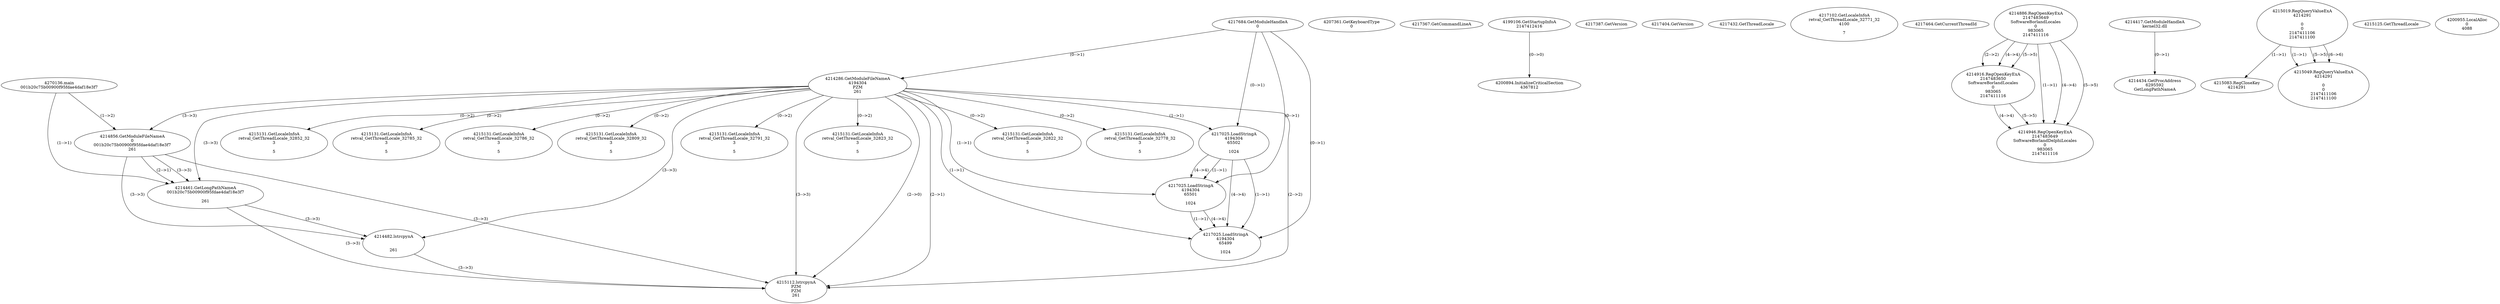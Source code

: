 // Global SCDG with merge call
digraph {
	0 [label="4270136.main
001b20c75b00900f95fdae4daf18e3f7"]
	1 [label="4217684.GetModuleHandleA
0"]
	2 [label="4207361.GetKeyboardType
0"]
	3 [label="4217367.GetCommandLineA
"]
	4 [label="4199106.GetStartupInfoA
2147412416"]
	5 [label="4217387.GetVersion
"]
	6 [label="4217404.GetVersion
"]
	7 [label="4217432.GetThreadLocale
"]
	8 [label="4217102.GetLocaleInfoA
retval_GetThreadLocale_32771_32
4100

7"]
	9 [label="4217464.GetCurrentThreadId
"]
	10 [label="4214286.GetModuleFileNameA
4194304
PZM
261"]
	1 -> 10 [label="(0-->1)"]
	11 [label="4214856.GetModuleFileNameA
0
001b20c75b00900f95fdae4daf18e3f7
261"]
	0 -> 11 [label="(1-->2)"]
	10 -> 11 [label="(3-->3)"]
	12 [label="4214886.RegOpenKeyExA
2147483649
Software\Borland\Locales
0
983065
2147411116"]
	13 [label="4214417.GetModuleHandleA
kernel32.dll"]
	14 [label="4214434.GetProcAddress
6295592
GetLongPathNameA"]
	13 -> 14 [label="(0-->1)"]
	15 [label="4214461.GetLongPathNameA
001b20c75b00900f95fdae4daf18e3f7

261"]
	0 -> 15 [label="(1-->1)"]
	11 -> 15 [label="(2-->1)"]
	10 -> 15 [label="(3-->3)"]
	11 -> 15 [label="(3-->3)"]
	16 [label="4214482.lstrcpynA


261"]
	10 -> 16 [label="(3-->3)"]
	11 -> 16 [label="(3-->3)"]
	15 -> 16 [label="(3-->3)"]
	17 [label="4215019.RegQueryValueExA
4214291

0
0
2147411106
2147411100"]
	18 [label="4215083.RegCloseKey
4214291"]
	17 -> 18 [label="(1-->1)"]
	19 [label="4215112.lstrcpynA
PZM
PZM
261"]
	10 -> 19 [label="(2-->1)"]
	10 -> 19 [label="(2-->2)"]
	10 -> 19 [label="(3-->3)"]
	11 -> 19 [label="(3-->3)"]
	15 -> 19 [label="(3-->3)"]
	16 -> 19 [label="(3-->3)"]
	10 -> 19 [label="(2-->0)"]
	20 [label="4215125.GetThreadLocale
"]
	21 [label="4215131.GetLocaleInfoA
retval_GetThreadLocale_32822_32
3

5"]
	10 -> 21 [label="(0-->2)"]
	22 [label="4217025.LoadStringA
4194304
65502

1024"]
	1 -> 22 [label="(0-->1)"]
	10 -> 22 [label="(1-->1)"]
	23 [label="4217025.LoadStringA
4194304
65501

1024"]
	1 -> 23 [label="(0-->1)"]
	10 -> 23 [label="(1-->1)"]
	22 -> 23 [label="(1-->1)"]
	22 -> 23 [label="(4-->4)"]
	24 [label="4214916.RegOpenKeyExA
2147483650
Software\Borland\Locales
0
983065
2147411116"]
	12 -> 24 [label="(2-->2)"]
	12 -> 24 [label="(4-->4)"]
	12 -> 24 [label="(5-->5)"]
	25 [label="4214946.RegOpenKeyExA
2147483649
Software\Borland\Delphi\Locales
0
983065
2147411116"]
	12 -> 25 [label="(1-->1)"]
	12 -> 25 [label="(4-->4)"]
	24 -> 25 [label="(4-->4)"]
	12 -> 25 [label="(5-->5)"]
	24 -> 25 [label="(5-->5)"]
	26 [label="4215131.GetLocaleInfoA
retval_GetThreadLocale_32778_32
3

5"]
	10 -> 26 [label="(0-->2)"]
	27 [label="4215049.RegQueryValueExA
4214291

0
0
2147411106
2147411100"]
	17 -> 27 [label="(1-->1)"]
	17 -> 27 [label="(5-->5)"]
	17 -> 27 [label="(6-->6)"]
	28 [label="4215131.GetLocaleInfoA
retval_GetThreadLocale_32852_32
3

5"]
	10 -> 28 [label="(0-->2)"]
	29 [label="4200894.InitializeCriticalSection
4367812"]
	4 -> 29 [label="(0-->0)"]
	30 [label="4200955.LocalAlloc
0
4088"]
	31 [label="4215131.GetLocaleInfoA
retval_GetThreadLocale_32785_32
3

5"]
	10 -> 31 [label="(0-->2)"]
	32 [label="4217025.LoadStringA
4194304
65499

1024"]
	1 -> 32 [label="(0-->1)"]
	10 -> 32 [label="(1-->1)"]
	22 -> 32 [label="(1-->1)"]
	23 -> 32 [label="(1-->1)"]
	22 -> 32 [label="(4-->4)"]
	23 -> 32 [label="(4-->4)"]
	33 [label="4215131.GetLocaleInfoA
retval_GetThreadLocale_32786_32
3

5"]
	10 -> 33 [label="(0-->2)"]
	34 [label="4215131.GetLocaleInfoA
retval_GetThreadLocale_32809_32
3

5"]
	10 -> 34 [label="(0-->2)"]
	35 [label="4215131.GetLocaleInfoA
retval_GetThreadLocale_32791_32
3

5"]
	10 -> 35 [label="(0-->2)"]
	36 [label="4215131.GetLocaleInfoA
retval_GetThreadLocale_32823_32
3

5"]
	10 -> 36 [label="(0-->2)"]
}
